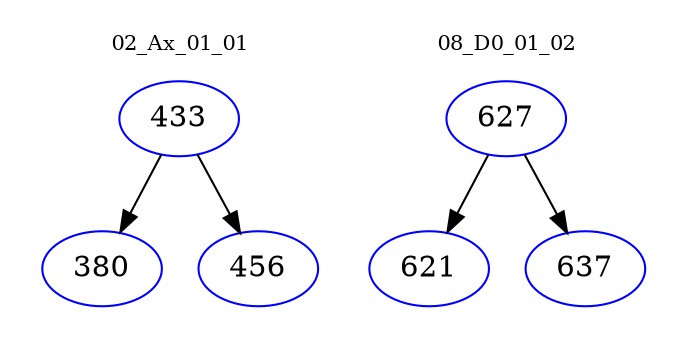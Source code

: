 digraph{
subgraph cluster_0 {
color = white
label = "02_Ax_01_01";
fontsize=10;
T0_433 [label="433", color="blue"]
T0_433 -> T0_380 [color="black"]
T0_380 [label="380", color="blue"]
T0_433 -> T0_456 [color="black"]
T0_456 [label="456", color="blue"]
}
subgraph cluster_1 {
color = white
label = "08_D0_01_02";
fontsize=10;
T1_627 [label="627", color="blue"]
T1_627 -> T1_621 [color="black"]
T1_621 [label="621", color="blue"]
T1_627 -> T1_637 [color="black"]
T1_637 [label="637", color="blue"]
}
}
